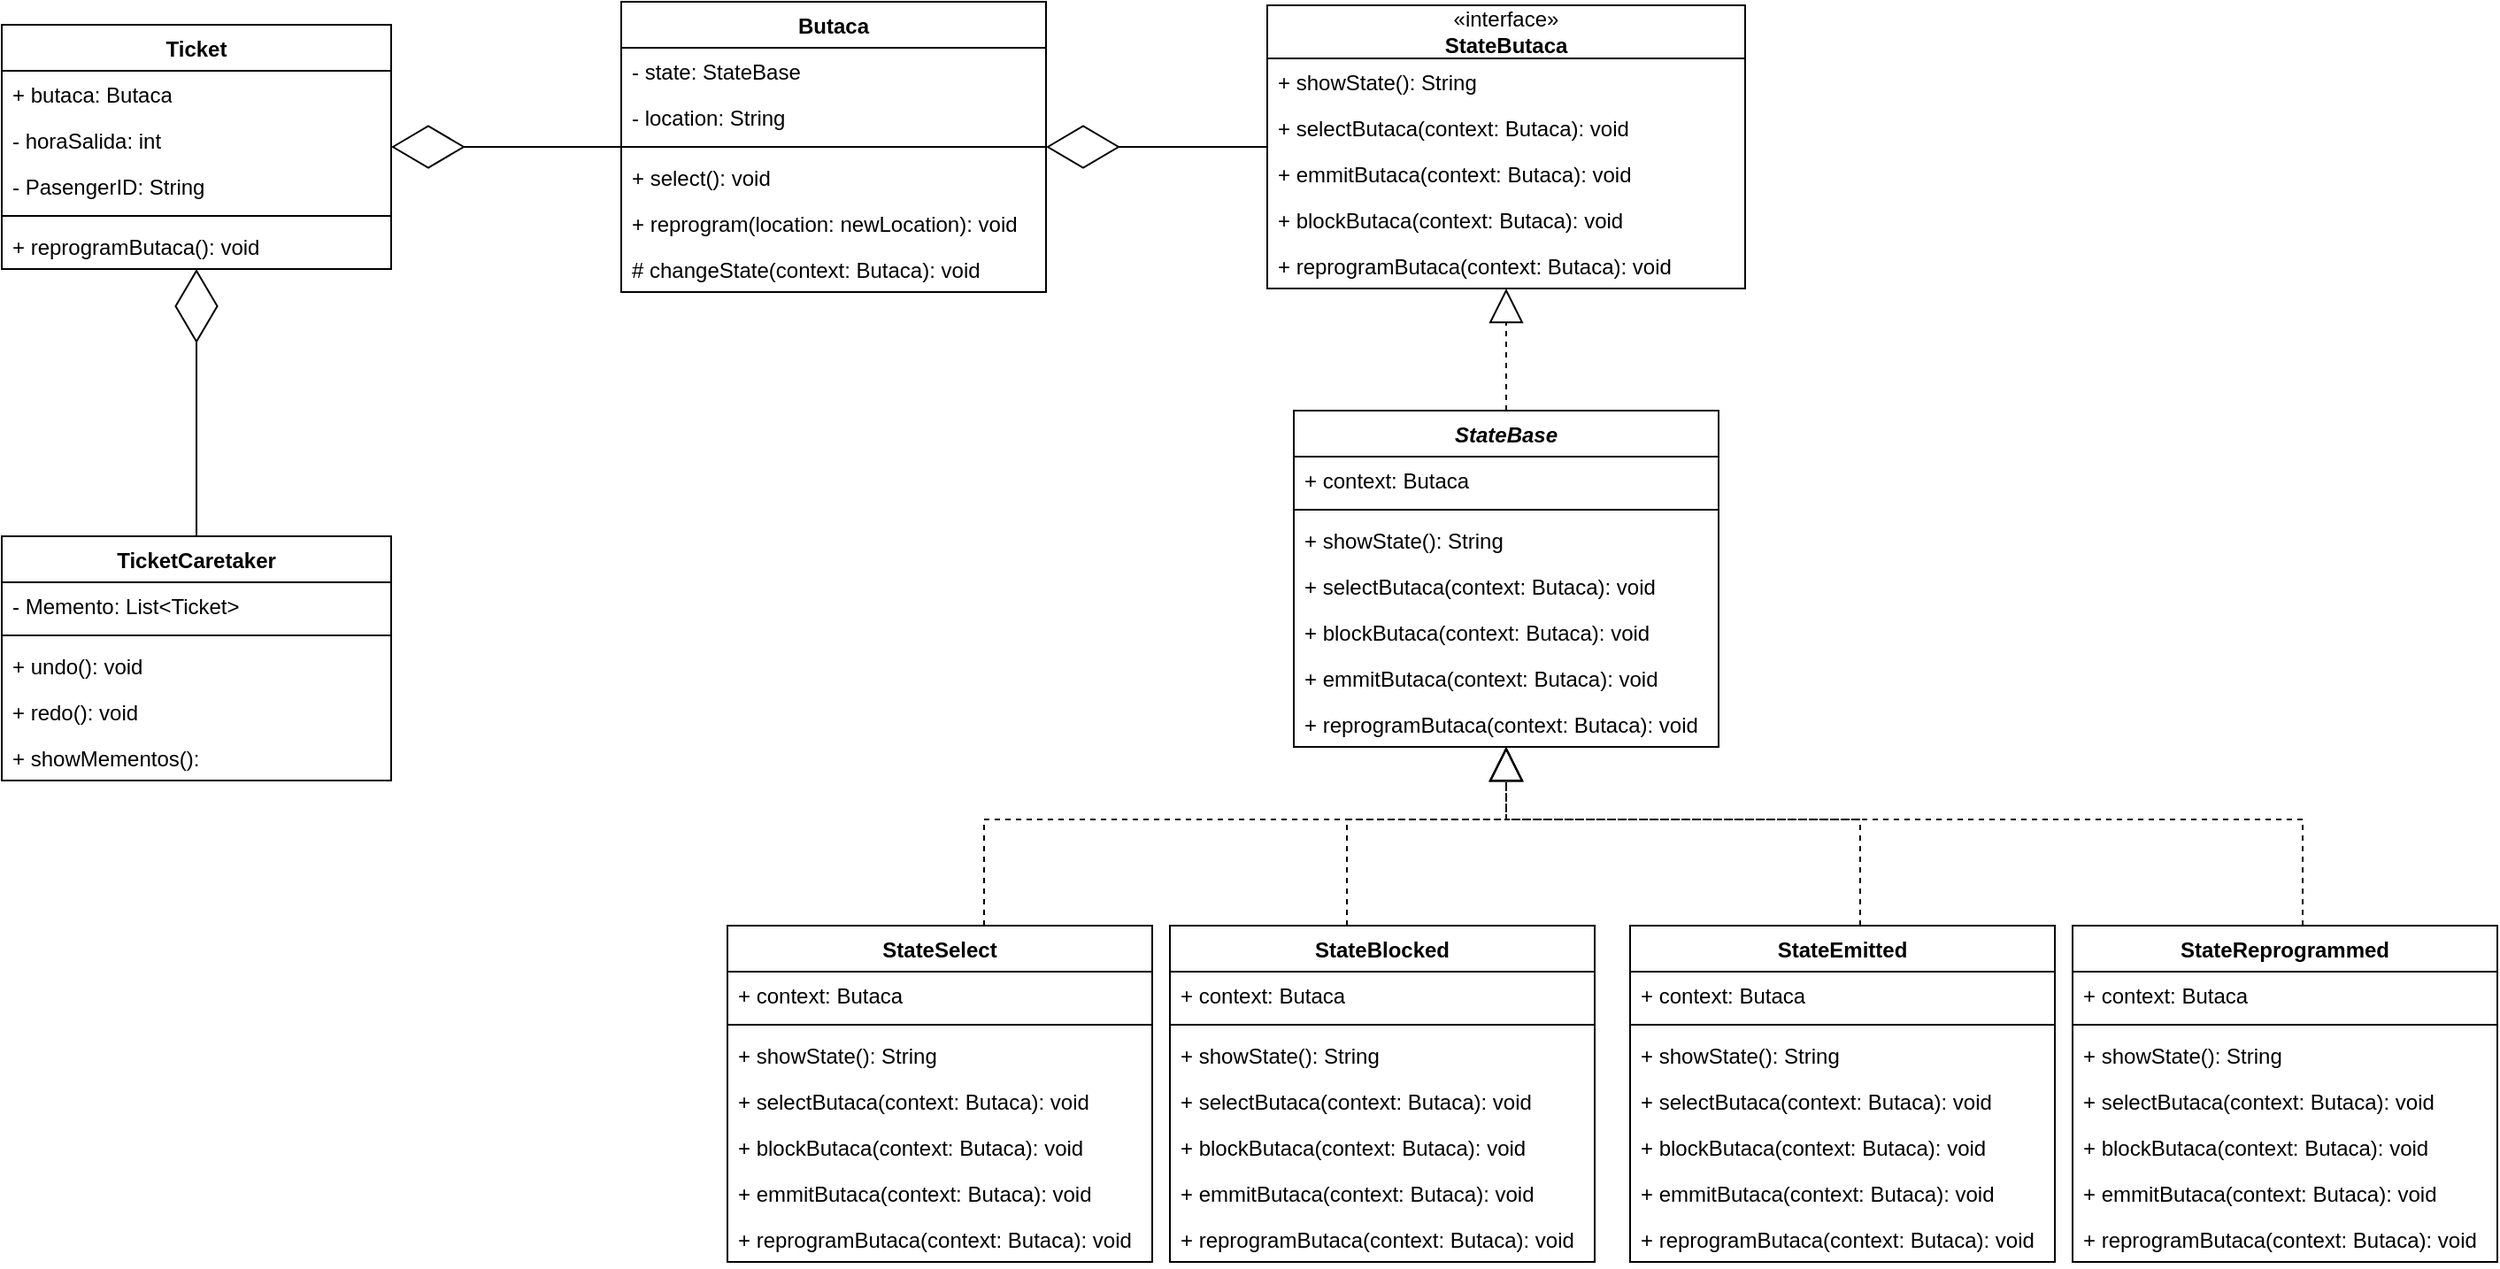 <mxfile version="28.2.7">
  <diagram name="Página-1" id="P7xy8hMgqYlEwGpon1AA">
    <mxGraphModel dx="2253" dy="777" grid="1" gridSize="10" guides="1" tooltips="1" connect="1" arrows="1" fold="1" page="1" pageScale="1" pageWidth="827" pageHeight="1169" math="0" shadow="0">
      <root>
        <mxCell id="0" />
        <mxCell id="1" parent="0" />
        <mxCell id="Ggr1qJGjnw0FNQQYenNW-1" value="«interface»&lt;br&gt;&lt;b&gt;StateButaca&lt;/b&gt;" style="swimlane;fontStyle=0;childLayout=stackLayout;horizontal=1;startSize=30;fillColor=none;horizontalStack=0;resizeParent=1;resizeParentMax=0;resizeLast=0;collapsible=1;marginBottom=0;whiteSpace=wrap;html=1;" parent="1" vertex="1">
          <mxGeometry x="465" y="90" width="270" height="160" as="geometry" />
        </mxCell>
        <mxCell id="Ggr1qJGjnw0FNQQYenNW-2" value="+ showState(): String" style="text;strokeColor=none;fillColor=none;align=left;verticalAlign=top;spacingLeft=4;spacingRight=4;overflow=hidden;rotatable=0;points=[[0,0.5],[1,0.5]];portConstraint=eastwest;whiteSpace=wrap;html=1;" parent="Ggr1qJGjnw0FNQQYenNW-1" vertex="1">
          <mxGeometry y="30" width="270" height="26" as="geometry" />
        </mxCell>
        <mxCell id="Ggr1qJGjnw0FNQQYenNW-3" value="+ selectButaca(context: Butaca): void" style="text;strokeColor=none;fillColor=none;align=left;verticalAlign=top;spacingLeft=4;spacingRight=4;overflow=hidden;rotatable=0;points=[[0,0.5],[1,0.5]];portConstraint=eastwest;whiteSpace=wrap;html=1;" parent="Ggr1qJGjnw0FNQQYenNW-1" vertex="1">
          <mxGeometry y="56" width="270" height="26" as="geometry" />
        </mxCell>
        <mxCell id="bTFR5IWdd1CasoOftH89-120" value="+ emmitButaca(context: Butaca): void" style="text;strokeColor=none;fillColor=none;align=left;verticalAlign=top;spacingLeft=4;spacingRight=4;overflow=hidden;rotatable=0;points=[[0,0.5],[1,0.5]];portConstraint=eastwest;whiteSpace=wrap;html=1;" vertex="1" parent="Ggr1qJGjnw0FNQQYenNW-1">
          <mxGeometry y="82" width="270" height="26" as="geometry" />
        </mxCell>
        <mxCell id="bTFR5IWdd1CasoOftH89-121" value="+ blockButaca(context: Butaca): void" style="text;strokeColor=none;fillColor=none;align=left;verticalAlign=top;spacingLeft=4;spacingRight=4;overflow=hidden;rotatable=0;points=[[0,0.5],[1,0.5]];portConstraint=eastwest;whiteSpace=wrap;html=1;" vertex="1" parent="Ggr1qJGjnw0FNQQYenNW-1">
          <mxGeometry y="108" width="270" height="26" as="geometry" />
        </mxCell>
        <mxCell id="bTFR5IWdd1CasoOftH89-119" value="+ reprogramButaca(context: Butaca): void" style="text;strokeColor=none;fillColor=none;align=left;verticalAlign=top;spacingLeft=4;spacingRight=4;overflow=hidden;rotatable=0;points=[[0,0.5],[1,0.5]];portConstraint=eastwest;whiteSpace=wrap;html=1;" vertex="1" parent="Ggr1qJGjnw0FNQQYenNW-1">
          <mxGeometry y="134" width="270" height="26" as="geometry" />
        </mxCell>
        <mxCell id="bTFR5IWdd1CasoOftH89-1" value="&lt;i&gt;StateBase&lt;/i&gt;" style="swimlane;fontStyle=1;align=center;verticalAlign=top;childLayout=stackLayout;horizontal=1;startSize=26;horizontalStack=0;resizeParent=1;resizeParentMax=0;resizeLast=0;collapsible=1;marginBottom=0;whiteSpace=wrap;html=1;" vertex="1" parent="1">
          <mxGeometry x="480" y="319" width="240" height="190" as="geometry" />
        </mxCell>
        <mxCell id="bTFR5IWdd1CasoOftH89-2" value="+ context: Butaca" style="text;strokeColor=none;fillColor=none;align=left;verticalAlign=top;spacingLeft=4;spacingRight=4;overflow=hidden;rotatable=0;points=[[0,0.5],[1,0.5]];portConstraint=eastwest;whiteSpace=wrap;html=1;" vertex="1" parent="bTFR5IWdd1CasoOftH89-1">
          <mxGeometry y="26" width="240" height="26" as="geometry" />
        </mxCell>
        <mxCell id="bTFR5IWdd1CasoOftH89-3" value="" style="line;strokeWidth=1;fillColor=none;align=left;verticalAlign=middle;spacingTop=-1;spacingLeft=3;spacingRight=3;rotatable=0;labelPosition=right;points=[];portConstraint=eastwest;strokeColor=inherit;" vertex="1" parent="bTFR5IWdd1CasoOftH89-1">
          <mxGeometry y="52" width="240" height="8" as="geometry" />
        </mxCell>
        <mxCell id="bTFR5IWdd1CasoOftH89-4" value="+ showState(): String" style="text;strokeColor=none;fillColor=none;align=left;verticalAlign=top;spacingLeft=4;spacingRight=4;overflow=hidden;rotatable=0;points=[[0,0.5],[1,0.5]];portConstraint=eastwest;whiteSpace=wrap;html=1;" vertex="1" parent="bTFR5IWdd1CasoOftH89-1">
          <mxGeometry y="60" width="240" height="26" as="geometry" />
        </mxCell>
        <mxCell id="bTFR5IWdd1CasoOftH89-117" value="+ selectButaca(context: Butaca): void" style="text;strokeColor=none;fillColor=none;align=left;verticalAlign=top;spacingLeft=4;spacingRight=4;overflow=hidden;rotatable=0;points=[[0,0.5],[1,0.5]];portConstraint=eastwest;whiteSpace=wrap;html=1;" vertex="1" parent="bTFR5IWdd1CasoOftH89-1">
          <mxGeometry y="86" width="240" height="26" as="geometry" />
        </mxCell>
        <mxCell id="bTFR5IWdd1CasoOftH89-10" value="+ blockButaca(context: Butaca): void" style="text;strokeColor=none;fillColor=none;align=left;verticalAlign=top;spacingLeft=4;spacingRight=4;overflow=hidden;rotatable=0;points=[[0,0.5],[1,0.5]];portConstraint=eastwest;whiteSpace=wrap;html=1;" vertex="1" parent="bTFR5IWdd1CasoOftH89-1">
          <mxGeometry y="112" width="240" height="26" as="geometry" />
        </mxCell>
        <mxCell id="bTFR5IWdd1CasoOftH89-118" value="+ emmitButaca(context: Butaca): void" style="text;strokeColor=none;fillColor=none;align=left;verticalAlign=top;spacingLeft=4;spacingRight=4;overflow=hidden;rotatable=0;points=[[0,0.5],[1,0.5]];portConstraint=eastwest;whiteSpace=wrap;html=1;" vertex="1" parent="bTFR5IWdd1CasoOftH89-1">
          <mxGeometry y="138" width="240" height="26" as="geometry" />
        </mxCell>
        <mxCell id="bTFR5IWdd1CasoOftH89-11" value="+ reprogramButaca(context: Butaca): void" style="text;strokeColor=none;fillColor=none;align=left;verticalAlign=top;spacingLeft=4;spacingRight=4;overflow=hidden;rotatable=0;points=[[0,0.5],[1,0.5]];portConstraint=eastwest;whiteSpace=wrap;html=1;" vertex="1" parent="bTFR5IWdd1CasoOftH89-1">
          <mxGeometry y="164" width="240" height="26" as="geometry" />
        </mxCell>
        <mxCell id="bTFR5IWdd1CasoOftH89-6" value="Butaca" style="swimlane;fontStyle=1;align=center;verticalAlign=top;childLayout=stackLayout;horizontal=1;startSize=26;horizontalStack=0;resizeParent=1;resizeParentMax=0;resizeLast=0;collapsible=1;marginBottom=0;whiteSpace=wrap;html=1;" vertex="1" parent="1">
          <mxGeometry x="100" y="88" width="240" height="164" as="geometry" />
        </mxCell>
        <mxCell id="bTFR5IWdd1CasoOftH89-7" value="- state: StateBase" style="text;strokeColor=none;fillColor=none;align=left;verticalAlign=top;spacingLeft=4;spacingRight=4;overflow=hidden;rotatable=0;points=[[0,0.5],[1,0.5]];portConstraint=eastwest;whiteSpace=wrap;html=1;" vertex="1" parent="bTFR5IWdd1CasoOftH89-6">
          <mxGeometry y="26" width="240" height="26" as="geometry" />
        </mxCell>
        <mxCell id="bTFR5IWdd1CasoOftH89-47" value="- location: String" style="text;strokeColor=none;fillColor=none;align=left;verticalAlign=top;spacingLeft=4;spacingRight=4;overflow=hidden;rotatable=0;points=[[0,0.5],[1,0.5]];portConstraint=eastwest;whiteSpace=wrap;html=1;" vertex="1" parent="bTFR5IWdd1CasoOftH89-6">
          <mxGeometry y="52" width="240" height="26" as="geometry" />
        </mxCell>
        <mxCell id="bTFR5IWdd1CasoOftH89-8" value="" style="line;strokeWidth=1;fillColor=none;align=left;verticalAlign=middle;spacingTop=-1;spacingLeft=3;spacingRight=3;rotatable=0;labelPosition=right;points=[];portConstraint=eastwest;strokeColor=inherit;" vertex="1" parent="bTFR5IWdd1CasoOftH89-6">
          <mxGeometry y="78" width="240" height="8" as="geometry" />
        </mxCell>
        <mxCell id="bTFR5IWdd1CasoOftH89-50" value="+ select(): void" style="text;strokeColor=none;fillColor=none;align=left;verticalAlign=top;spacingLeft=4;spacingRight=4;overflow=hidden;rotatable=0;points=[[0,0.5],[1,0.5]];portConstraint=eastwest;whiteSpace=wrap;html=1;" vertex="1" parent="bTFR5IWdd1CasoOftH89-6">
          <mxGeometry y="86" width="240" height="26" as="geometry" />
        </mxCell>
        <mxCell id="bTFR5IWdd1CasoOftH89-116" value="+ reprogram(location: newLocation): void" style="text;strokeColor=none;fillColor=none;align=left;verticalAlign=top;spacingLeft=4;spacingRight=4;overflow=hidden;rotatable=0;points=[[0,0.5],[1,0.5]];portConstraint=eastwest;whiteSpace=wrap;html=1;" vertex="1" parent="bTFR5IWdd1CasoOftH89-6">
          <mxGeometry y="112" width="240" height="26" as="geometry" />
        </mxCell>
        <mxCell id="bTFR5IWdd1CasoOftH89-51" value="# changeState(context: Butaca): void" style="text;strokeColor=none;fillColor=none;align=left;verticalAlign=top;spacingLeft=4;spacingRight=4;overflow=hidden;rotatable=0;points=[[0,0.5],[1,0.5]];portConstraint=eastwest;whiteSpace=wrap;html=1;" vertex="1" parent="bTFR5IWdd1CasoOftH89-6">
          <mxGeometry y="138" width="240" height="26" as="geometry" />
        </mxCell>
        <mxCell id="bTFR5IWdd1CasoOftH89-12" value="" style="endArrow=block;dashed=1;endFill=0;endSize=17;html=1;rounded=0;" edge="1" parent="1" source="bTFR5IWdd1CasoOftH89-1" target="Ggr1qJGjnw0FNQQYenNW-1">
          <mxGeometry width="160" relative="1" as="geometry">
            <mxPoint x="430" y="320" as="sourcePoint" />
            <mxPoint x="590" y="320" as="targetPoint" />
          </mxGeometry>
        </mxCell>
        <mxCell id="bTFR5IWdd1CasoOftH89-37" value="" style="endArrow=block;dashed=1;endFill=0;endSize=17;html=1;rounded=0;edgeStyle=orthogonalEdgeStyle;" edge="1" parent="1" target="bTFR5IWdd1CasoOftH89-1">
          <mxGeometry width="160" relative="1" as="geometry">
            <mxPoint x="305" y="610" as="sourcePoint" />
            <mxPoint x="380" y="430" as="targetPoint" />
            <Array as="points">
              <mxPoint x="305" y="550" />
              <mxPoint x="600" y="550" />
            </Array>
          </mxGeometry>
        </mxCell>
        <mxCell id="bTFR5IWdd1CasoOftH89-38" value="" style="endArrow=block;dashed=1;endFill=0;endSize=17;html=1;rounded=0;edgeStyle=orthogonalEdgeStyle;" edge="1" parent="1" target="bTFR5IWdd1CasoOftH89-1">
          <mxGeometry width="160" relative="1" as="geometry">
            <mxPoint x="510" y="610" as="sourcePoint" />
            <mxPoint x="855" y="540" as="targetPoint" />
            <Array as="points">
              <mxPoint x="510" y="550" />
              <mxPoint x="600" y="550" />
            </Array>
          </mxGeometry>
        </mxCell>
        <mxCell id="bTFR5IWdd1CasoOftH89-39" value="" style="endArrow=block;dashed=1;endFill=0;endSize=17;html=1;rounded=0;edgeStyle=orthogonalEdgeStyle;" edge="1" parent="1" target="bTFR5IWdd1CasoOftH89-1">
          <mxGeometry width="160" relative="1" as="geometry">
            <mxPoint x="800" y="610" as="sourcePoint" />
            <mxPoint x="730" y="520" as="targetPoint" />
            <Array as="points">
              <mxPoint x="800" y="550" />
              <mxPoint x="600" y="550" />
            </Array>
          </mxGeometry>
        </mxCell>
        <mxCell id="bTFR5IWdd1CasoOftH89-40" value="" style="endArrow=block;dashed=1;endFill=0;endSize=17;html=1;rounded=0;edgeStyle=orthogonalEdgeStyle;" edge="1" parent="1" target="bTFR5IWdd1CasoOftH89-1">
          <mxGeometry width="160" relative="1" as="geometry">
            <mxPoint x="1050" y="610" as="sourcePoint" />
            <mxPoint x="860" y="490" as="targetPoint" />
            <Array as="points">
              <mxPoint x="1050" y="550" />
              <mxPoint x="600" y="550" />
            </Array>
          </mxGeometry>
        </mxCell>
        <mxCell id="bTFR5IWdd1CasoOftH89-41" value="" style="endArrow=diamondThin;endFill=0;endSize=39;html=1;rounded=0;edgeStyle=orthogonalEdgeStyle;" edge="1" parent="1" source="Ggr1qJGjnw0FNQQYenNW-1" target="bTFR5IWdd1CasoOftH89-6">
          <mxGeometry width="160" relative="1" as="geometry">
            <mxPoint x="440" y="130" as="sourcePoint" />
            <mxPoint x="530" y="290" as="targetPoint" />
          </mxGeometry>
        </mxCell>
        <mxCell id="bTFR5IWdd1CasoOftH89-42" value="Ticket" style="swimlane;fontStyle=1;align=center;verticalAlign=top;childLayout=stackLayout;horizontal=1;startSize=26;horizontalStack=0;resizeParent=1;resizeParentMax=0;resizeLast=0;collapsible=1;marginBottom=0;whiteSpace=wrap;html=1;" vertex="1" parent="1">
          <mxGeometry x="-250" y="101" width="220" height="138" as="geometry" />
        </mxCell>
        <mxCell id="bTFR5IWdd1CasoOftH89-53" value="+ butaca: Butaca" style="text;strokeColor=none;fillColor=none;align=left;verticalAlign=top;spacingLeft=4;spacingRight=4;overflow=hidden;rotatable=0;points=[[0,0.5],[1,0.5]];portConstraint=eastwest;whiteSpace=wrap;html=1;" vertex="1" parent="bTFR5IWdd1CasoOftH89-42">
          <mxGeometry y="26" width="220" height="26" as="geometry" />
        </mxCell>
        <mxCell id="bTFR5IWdd1CasoOftH89-54" value="- horaSalida: int" style="text;strokeColor=none;fillColor=none;align=left;verticalAlign=top;spacingLeft=4;spacingRight=4;overflow=hidden;rotatable=0;points=[[0,0.5],[1,0.5]];portConstraint=eastwest;whiteSpace=wrap;html=1;" vertex="1" parent="bTFR5IWdd1CasoOftH89-42">
          <mxGeometry y="52" width="220" height="26" as="geometry" />
        </mxCell>
        <mxCell id="bTFR5IWdd1CasoOftH89-80" value="- PasengerID: String" style="text;strokeColor=none;fillColor=none;align=left;verticalAlign=top;spacingLeft=4;spacingRight=4;overflow=hidden;rotatable=0;points=[[0,0.5],[1,0.5]];portConstraint=eastwest;whiteSpace=wrap;html=1;" vertex="1" parent="bTFR5IWdd1CasoOftH89-42">
          <mxGeometry y="78" width="220" height="26" as="geometry" />
        </mxCell>
        <mxCell id="bTFR5IWdd1CasoOftH89-44" value="" style="line;strokeWidth=1;fillColor=none;align=left;verticalAlign=middle;spacingTop=-1;spacingLeft=3;spacingRight=3;rotatable=0;labelPosition=right;points=[];portConstraint=eastwest;strokeColor=inherit;" vertex="1" parent="bTFR5IWdd1CasoOftH89-42">
          <mxGeometry y="104" width="220" height="8" as="geometry" />
        </mxCell>
        <mxCell id="bTFR5IWdd1CasoOftH89-81" value="+ reprogramButaca(): void" style="text;strokeColor=none;fillColor=none;align=left;verticalAlign=top;spacingLeft=4;spacingRight=4;overflow=hidden;rotatable=0;points=[[0,0.5],[1,0.5]];portConstraint=eastwest;whiteSpace=wrap;html=1;" vertex="1" parent="bTFR5IWdd1CasoOftH89-42">
          <mxGeometry y="112" width="220" height="26" as="geometry" />
        </mxCell>
        <mxCell id="bTFR5IWdd1CasoOftH89-52" value="" style="endArrow=diamondThin;endFill=0;endSize=39;html=1;rounded=0;edgeStyle=orthogonalEdgeStyle;" edge="1" parent="1" source="bTFR5IWdd1CasoOftH89-6" target="bTFR5IWdd1CasoOftH89-42">
          <mxGeometry width="160" relative="1" as="geometry">
            <mxPoint x="170" y="230" as="sourcePoint" />
            <mxPoint y="230" as="targetPoint" />
          </mxGeometry>
        </mxCell>
        <mxCell id="bTFR5IWdd1CasoOftH89-91" value="TicketCaretaker" style="swimlane;fontStyle=1;align=center;verticalAlign=top;childLayout=stackLayout;horizontal=1;startSize=26;horizontalStack=0;resizeParent=1;resizeParentMax=0;resizeLast=0;collapsible=1;marginBottom=0;whiteSpace=wrap;html=1;" vertex="1" parent="1">
          <mxGeometry x="-250" y="390" width="220" height="138" as="geometry" />
        </mxCell>
        <mxCell id="bTFR5IWdd1CasoOftH89-92" value="- Memento: List&amp;lt;Ticket&amp;gt;" style="text;strokeColor=none;fillColor=none;align=left;verticalAlign=top;spacingLeft=4;spacingRight=4;overflow=hidden;rotatable=0;points=[[0,0.5],[1,0.5]];portConstraint=eastwest;whiteSpace=wrap;html=1;" vertex="1" parent="bTFR5IWdd1CasoOftH89-91">
          <mxGeometry y="26" width="220" height="26" as="geometry" />
        </mxCell>
        <mxCell id="bTFR5IWdd1CasoOftH89-93" value="" style="line;strokeWidth=1;fillColor=none;align=left;verticalAlign=middle;spacingTop=-1;spacingLeft=3;spacingRight=3;rotatable=0;labelPosition=right;points=[];portConstraint=eastwest;strokeColor=inherit;" vertex="1" parent="bTFR5IWdd1CasoOftH89-91">
          <mxGeometry y="52" width="220" height="8" as="geometry" />
        </mxCell>
        <mxCell id="bTFR5IWdd1CasoOftH89-111" value="+ undo(): void" style="text;strokeColor=none;fillColor=none;align=left;verticalAlign=top;spacingLeft=4;spacingRight=4;overflow=hidden;rotatable=0;points=[[0,0.5],[1,0.5]];portConstraint=eastwest;whiteSpace=wrap;html=1;" vertex="1" parent="bTFR5IWdd1CasoOftH89-91">
          <mxGeometry y="60" width="220" height="26" as="geometry" />
        </mxCell>
        <mxCell id="bTFR5IWdd1CasoOftH89-110" value="+ redo(): void" style="text;strokeColor=none;fillColor=none;align=left;verticalAlign=top;spacingLeft=4;spacingRight=4;overflow=hidden;rotatable=0;points=[[0,0.5],[1,0.5]];portConstraint=eastwest;whiteSpace=wrap;html=1;" vertex="1" parent="bTFR5IWdd1CasoOftH89-91">
          <mxGeometry y="86" width="220" height="26" as="geometry" />
        </mxCell>
        <mxCell id="bTFR5IWdd1CasoOftH89-94" value="+ showMementos():&amp;nbsp;" style="text;strokeColor=none;fillColor=none;align=left;verticalAlign=top;spacingLeft=4;spacingRight=4;overflow=hidden;rotatable=0;points=[[0,0.5],[1,0.5]];portConstraint=eastwest;whiteSpace=wrap;html=1;" vertex="1" parent="bTFR5IWdd1CasoOftH89-91">
          <mxGeometry y="112" width="220" height="26" as="geometry" />
        </mxCell>
        <mxCell id="bTFR5IWdd1CasoOftH89-109" value="" style="endArrow=diamondThin;endFill=0;endSize=39;html=1;rounded=0;edgeStyle=orthogonalEdgeStyle;" edge="1" parent="1" source="bTFR5IWdd1CasoOftH89-91" target="bTFR5IWdd1CasoOftH89-42">
          <mxGeometry width="160" relative="1" as="geometry">
            <mxPoint x="-60" y="640" as="sourcePoint" />
            <mxPoint x="-60" y="516" as="targetPoint" />
          </mxGeometry>
        </mxCell>
        <mxCell id="bTFR5IWdd1CasoOftH89-122" value="StateSelect" style="swimlane;fontStyle=1;align=center;verticalAlign=top;childLayout=stackLayout;horizontal=1;startSize=26;horizontalStack=0;resizeParent=1;resizeParentMax=0;resizeLast=0;collapsible=1;marginBottom=0;whiteSpace=wrap;html=1;" vertex="1" parent="1">
          <mxGeometry x="160" y="610" width="240" height="190" as="geometry" />
        </mxCell>
        <mxCell id="bTFR5IWdd1CasoOftH89-123" value="+ context: Butaca" style="text;strokeColor=none;fillColor=none;align=left;verticalAlign=top;spacingLeft=4;spacingRight=4;overflow=hidden;rotatable=0;points=[[0,0.5],[1,0.5]];portConstraint=eastwest;whiteSpace=wrap;html=1;" vertex="1" parent="bTFR5IWdd1CasoOftH89-122">
          <mxGeometry y="26" width="240" height="26" as="geometry" />
        </mxCell>
        <mxCell id="bTFR5IWdd1CasoOftH89-124" value="" style="line;strokeWidth=1;fillColor=none;align=left;verticalAlign=middle;spacingTop=-1;spacingLeft=3;spacingRight=3;rotatable=0;labelPosition=right;points=[];portConstraint=eastwest;strokeColor=inherit;" vertex="1" parent="bTFR5IWdd1CasoOftH89-122">
          <mxGeometry y="52" width="240" height="8" as="geometry" />
        </mxCell>
        <mxCell id="bTFR5IWdd1CasoOftH89-125" value="+ showState(): String" style="text;strokeColor=none;fillColor=none;align=left;verticalAlign=top;spacingLeft=4;spacingRight=4;overflow=hidden;rotatable=0;points=[[0,0.5],[1,0.5]];portConstraint=eastwest;whiteSpace=wrap;html=1;" vertex="1" parent="bTFR5IWdd1CasoOftH89-122">
          <mxGeometry y="60" width="240" height="26" as="geometry" />
        </mxCell>
        <mxCell id="bTFR5IWdd1CasoOftH89-126" value="+ selectButaca(context: Butaca): void" style="text;strokeColor=none;fillColor=none;align=left;verticalAlign=top;spacingLeft=4;spacingRight=4;overflow=hidden;rotatable=0;points=[[0,0.5],[1,0.5]];portConstraint=eastwest;whiteSpace=wrap;html=1;" vertex="1" parent="bTFR5IWdd1CasoOftH89-122">
          <mxGeometry y="86" width="240" height="26" as="geometry" />
        </mxCell>
        <mxCell id="bTFR5IWdd1CasoOftH89-127" value="+ blockButaca(context: Butaca): void" style="text;strokeColor=none;fillColor=none;align=left;verticalAlign=top;spacingLeft=4;spacingRight=4;overflow=hidden;rotatable=0;points=[[0,0.5],[1,0.5]];portConstraint=eastwest;whiteSpace=wrap;html=1;" vertex="1" parent="bTFR5IWdd1CasoOftH89-122">
          <mxGeometry y="112" width="240" height="26" as="geometry" />
        </mxCell>
        <mxCell id="bTFR5IWdd1CasoOftH89-128" value="+ emmitButaca(context: Butaca): void" style="text;strokeColor=none;fillColor=none;align=left;verticalAlign=top;spacingLeft=4;spacingRight=4;overflow=hidden;rotatable=0;points=[[0,0.5],[1,0.5]];portConstraint=eastwest;whiteSpace=wrap;html=1;" vertex="1" parent="bTFR5IWdd1CasoOftH89-122">
          <mxGeometry y="138" width="240" height="26" as="geometry" />
        </mxCell>
        <mxCell id="bTFR5IWdd1CasoOftH89-129" value="+ reprogramButaca(context: Butaca): void" style="text;strokeColor=none;fillColor=none;align=left;verticalAlign=top;spacingLeft=4;spacingRight=4;overflow=hidden;rotatable=0;points=[[0,0.5],[1,0.5]];portConstraint=eastwest;whiteSpace=wrap;html=1;" vertex="1" parent="bTFR5IWdd1CasoOftH89-122">
          <mxGeometry y="164" width="240" height="26" as="geometry" />
        </mxCell>
        <mxCell id="bTFR5IWdd1CasoOftH89-130" value="StateBlocked" style="swimlane;fontStyle=1;align=center;verticalAlign=top;childLayout=stackLayout;horizontal=1;startSize=26;horizontalStack=0;resizeParent=1;resizeParentMax=0;resizeLast=0;collapsible=1;marginBottom=0;whiteSpace=wrap;html=1;" vertex="1" parent="1">
          <mxGeometry x="410" y="610" width="240" height="190" as="geometry" />
        </mxCell>
        <mxCell id="bTFR5IWdd1CasoOftH89-131" value="+ context: Butaca" style="text;strokeColor=none;fillColor=none;align=left;verticalAlign=top;spacingLeft=4;spacingRight=4;overflow=hidden;rotatable=0;points=[[0,0.5],[1,0.5]];portConstraint=eastwest;whiteSpace=wrap;html=1;" vertex="1" parent="bTFR5IWdd1CasoOftH89-130">
          <mxGeometry y="26" width="240" height="26" as="geometry" />
        </mxCell>
        <mxCell id="bTFR5IWdd1CasoOftH89-132" value="" style="line;strokeWidth=1;fillColor=none;align=left;verticalAlign=middle;spacingTop=-1;spacingLeft=3;spacingRight=3;rotatable=0;labelPosition=right;points=[];portConstraint=eastwest;strokeColor=inherit;" vertex="1" parent="bTFR5IWdd1CasoOftH89-130">
          <mxGeometry y="52" width="240" height="8" as="geometry" />
        </mxCell>
        <mxCell id="bTFR5IWdd1CasoOftH89-133" value="+ showState(): String" style="text;strokeColor=none;fillColor=none;align=left;verticalAlign=top;spacingLeft=4;spacingRight=4;overflow=hidden;rotatable=0;points=[[0,0.5],[1,0.5]];portConstraint=eastwest;whiteSpace=wrap;html=1;" vertex="1" parent="bTFR5IWdd1CasoOftH89-130">
          <mxGeometry y="60" width="240" height="26" as="geometry" />
        </mxCell>
        <mxCell id="bTFR5IWdd1CasoOftH89-134" value="+ selectButaca(context: Butaca): void" style="text;strokeColor=none;fillColor=none;align=left;verticalAlign=top;spacingLeft=4;spacingRight=4;overflow=hidden;rotatable=0;points=[[0,0.5],[1,0.5]];portConstraint=eastwest;whiteSpace=wrap;html=1;" vertex="1" parent="bTFR5IWdd1CasoOftH89-130">
          <mxGeometry y="86" width="240" height="26" as="geometry" />
        </mxCell>
        <mxCell id="bTFR5IWdd1CasoOftH89-135" value="+ blockButaca(context: Butaca): void" style="text;strokeColor=none;fillColor=none;align=left;verticalAlign=top;spacingLeft=4;spacingRight=4;overflow=hidden;rotatable=0;points=[[0,0.5],[1,0.5]];portConstraint=eastwest;whiteSpace=wrap;html=1;" vertex="1" parent="bTFR5IWdd1CasoOftH89-130">
          <mxGeometry y="112" width="240" height="26" as="geometry" />
        </mxCell>
        <mxCell id="bTFR5IWdd1CasoOftH89-136" value="+ emmitButaca(context: Butaca): void" style="text;strokeColor=none;fillColor=none;align=left;verticalAlign=top;spacingLeft=4;spacingRight=4;overflow=hidden;rotatable=0;points=[[0,0.5],[1,0.5]];portConstraint=eastwest;whiteSpace=wrap;html=1;" vertex="1" parent="bTFR5IWdd1CasoOftH89-130">
          <mxGeometry y="138" width="240" height="26" as="geometry" />
        </mxCell>
        <mxCell id="bTFR5IWdd1CasoOftH89-137" value="+ reprogramButaca(context: Butaca): void" style="text;strokeColor=none;fillColor=none;align=left;verticalAlign=top;spacingLeft=4;spacingRight=4;overflow=hidden;rotatable=0;points=[[0,0.5],[1,0.5]];portConstraint=eastwest;whiteSpace=wrap;html=1;" vertex="1" parent="bTFR5IWdd1CasoOftH89-130">
          <mxGeometry y="164" width="240" height="26" as="geometry" />
        </mxCell>
        <mxCell id="bTFR5IWdd1CasoOftH89-138" value="StateEmitted" style="swimlane;fontStyle=1;align=center;verticalAlign=top;childLayout=stackLayout;horizontal=1;startSize=26;horizontalStack=0;resizeParent=1;resizeParentMax=0;resizeLast=0;collapsible=1;marginBottom=0;whiteSpace=wrap;html=1;" vertex="1" parent="1">
          <mxGeometry x="670" y="610" width="240" height="190" as="geometry" />
        </mxCell>
        <mxCell id="bTFR5IWdd1CasoOftH89-139" value="+ context: Butaca" style="text;strokeColor=none;fillColor=none;align=left;verticalAlign=top;spacingLeft=4;spacingRight=4;overflow=hidden;rotatable=0;points=[[0,0.5],[1,0.5]];portConstraint=eastwest;whiteSpace=wrap;html=1;" vertex="1" parent="bTFR5IWdd1CasoOftH89-138">
          <mxGeometry y="26" width="240" height="26" as="geometry" />
        </mxCell>
        <mxCell id="bTFR5IWdd1CasoOftH89-140" value="" style="line;strokeWidth=1;fillColor=none;align=left;verticalAlign=middle;spacingTop=-1;spacingLeft=3;spacingRight=3;rotatable=0;labelPosition=right;points=[];portConstraint=eastwest;strokeColor=inherit;" vertex="1" parent="bTFR5IWdd1CasoOftH89-138">
          <mxGeometry y="52" width="240" height="8" as="geometry" />
        </mxCell>
        <mxCell id="bTFR5IWdd1CasoOftH89-141" value="+ showState(): String" style="text;strokeColor=none;fillColor=none;align=left;verticalAlign=top;spacingLeft=4;spacingRight=4;overflow=hidden;rotatable=0;points=[[0,0.5],[1,0.5]];portConstraint=eastwest;whiteSpace=wrap;html=1;" vertex="1" parent="bTFR5IWdd1CasoOftH89-138">
          <mxGeometry y="60" width="240" height="26" as="geometry" />
        </mxCell>
        <mxCell id="bTFR5IWdd1CasoOftH89-142" value="+ selectButaca(context: Butaca): void" style="text;strokeColor=none;fillColor=none;align=left;verticalAlign=top;spacingLeft=4;spacingRight=4;overflow=hidden;rotatable=0;points=[[0,0.5],[1,0.5]];portConstraint=eastwest;whiteSpace=wrap;html=1;" vertex="1" parent="bTFR5IWdd1CasoOftH89-138">
          <mxGeometry y="86" width="240" height="26" as="geometry" />
        </mxCell>
        <mxCell id="bTFR5IWdd1CasoOftH89-143" value="+ blockButaca(context: Butaca): void" style="text;strokeColor=none;fillColor=none;align=left;verticalAlign=top;spacingLeft=4;spacingRight=4;overflow=hidden;rotatable=0;points=[[0,0.5],[1,0.5]];portConstraint=eastwest;whiteSpace=wrap;html=1;" vertex="1" parent="bTFR5IWdd1CasoOftH89-138">
          <mxGeometry y="112" width="240" height="26" as="geometry" />
        </mxCell>
        <mxCell id="bTFR5IWdd1CasoOftH89-144" value="+ emmitButaca(context: Butaca): void" style="text;strokeColor=none;fillColor=none;align=left;verticalAlign=top;spacingLeft=4;spacingRight=4;overflow=hidden;rotatable=0;points=[[0,0.5],[1,0.5]];portConstraint=eastwest;whiteSpace=wrap;html=1;" vertex="1" parent="bTFR5IWdd1CasoOftH89-138">
          <mxGeometry y="138" width="240" height="26" as="geometry" />
        </mxCell>
        <mxCell id="bTFR5IWdd1CasoOftH89-145" value="+ reprogramButaca(context: Butaca): void" style="text;strokeColor=none;fillColor=none;align=left;verticalAlign=top;spacingLeft=4;spacingRight=4;overflow=hidden;rotatable=0;points=[[0,0.5],[1,0.5]];portConstraint=eastwest;whiteSpace=wrap;html=1;" vertex="1" parent="bTFR5IWdd1CasoOftH89-138">
          <mxGeometry y="164" width="240" height="26" as="geometry" />
        </mxCell>
        <mxCell id="bTFR5IWdd1CasoOftH89-146" value="StateReprogrammed" style="swimlane;fontStyle=1;align=center;verticalAlign=top;childLayout=stackLayout;horizontal=1;startSize=26;horizontalStack=0;resizeParent=1;resizeParentMax=0;resizeLast=0;collapsible=1;marginBottom=0;whiteSpace=wrap;html=1;" vertex="1" parent="1">
          <mxGeometry x="920" y="610" width="240" height="190" as="geometry" />
        </mxCell>
        <mxCell id="bTFR5IWdd1CasoOftH89-147" value="+ context: Butaca" style="text;strokeColor=none;fillColor=none;align=left;verticalAlign=top;spacingLeft=4;spacingRight=4;overflow=hidden;rotatable=0;points=[[0,0.5],[1,0.5]];portConstraint=eastwest;whiteSpace=wrap;html=1;" vertex="1" parent="bTFR5IWdd1CasoOftH89-146">
          <mxGeometry y="26" width="240" height="26" as="geometry" />
        </mxCell>
        <mxCell id="bTFR5IWdd1CasoOftH89-148" value="" style="line;strokeWidth=1;fillColor=none;align=left;verticalAlign=middle;spacingTop=-1;spacingLeft=3;spacingRight=3;rotatable=0;labelPosition=right;points=[];portConstraint=eastwest;strokeColor=inherit;" vertex="1" parent="bTFR5IWdd1CasoOftH89-146">
          <mxGeometry y="52" width="240" height="8" as="geometry" />
        </mxCell>
        <mxCell id="bTFR5IWdd1CasoOftH89-149" value="+ showState(): String" style="text;strokeColor=none;fillColor=none;align=left;verticalAlign=top;spacingLeft=4;spacingRight=4;overflow=hidden;rotatable=0;points=[[0,0.5],[1,0.5]];portConstraint=eastwest;whiteSpace=wrap;html=1;" vertex="1" parent="bTFR5IWdd1CasoOftH89-146">
          <mxGeometry y="60" width="240" height="26" as="geometry" />
        </mxCell>
        <mxCell id="bTFR5IWdd1CasoOftH89-150" value="+ selectButaca(context: Butaca): void" style="text;strokeColor=none;fillColor=none;align=left;verticalAlign=top;spacingLeft=4;spacingRight=4;overflow=hidden;rotatable=0;points=[[0,0.5],[1,0.5]];portConstraint=eastwest;whiteSpace=wrap;html=1;" vertex="1" parent="bTFR5IWdd1CasoOftH89-146">
          <mxGeometry y="86" width="240" height="26" as="geometry" />
        </mxCell>
        <mxCell id="bTFR5IWdd1CasoOftH89-151" value="+ blockButaca(context: Butaca): void" style="text;strokeColor=none;fillColor=none;align=left;verticalAlign=top;spacingLeft=4;spacingRight=4;overflow=hidden;rotatable=0;points=[[0,0.5],[1,0.5]];portConstraint=eastwest;whiteSpace=wrap;html=1;" vertex="1" parent="bTFR5IWdd1CasoOftH89-146">
          <mxGeometry y="112" width="240" height="26" as="geometry" />
        </mxCell>
        <mxCell id="bTFR5IWdd1CasoOftH89-152" value="+ emmitButaca(context: Butaca): void" style="text;strokeColor=none;fillColor=none;align=left;verticalAlign=top;spacingLeft=4;spacingRight=4;overflow=hidden;rotatable=0;points=[[0,0.5],[1,0.5]];portConstraint=eastwest;whiteSpace=wrap;html=1;" vertex="1" parent="bTFR5IWdd1CasoOftH89-146">
          <mxGeometry y="138" width="240" height="26" as="geometry" />
        </mxCell>
        <mxCell id="bTFR5IWdd1CasoOftH89-153" value="+ reprogramButaca(context: Butaca): void" style="text;strokeColor=none;fillColor=none;align=left;verticalAlign=top;spacingLeft=4;spacingRight=4;overflow=hidden;rotatable=0;points=[[0,0.5],[1,0.5]];portConstraint=eastwest;whiteSpace=wrap;html=1;" vertex="1" parent="bTFR5IWdd1CasoOftH89-146">
          <mxGeometry y="164" width="240" height="26" as="geometry" />
        </mxCell>
      </root>
    </mxGraphModel>
  </diagram>
</mxfile>

